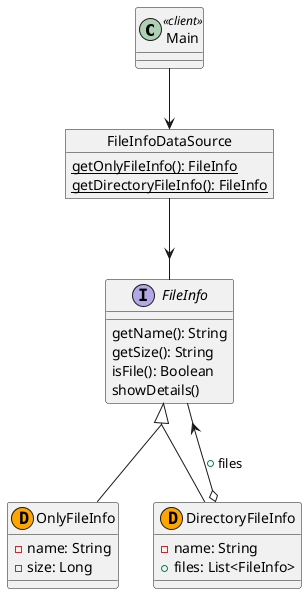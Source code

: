 @startuml
class Main <<client>>
interface FileInfo {
    {method} getName(): String
    {method} getSize(): String
    {method} isFile(): Boolean
    {method} showDetails()
}
class OnlyFileInfo <<D, orange>> implements FileInfo {
    {field} -name: String
    {field} -size: Long
}
class DirectoryFileInfo <<D, orange>> implements FileInfo {
    {field} -name: String
    {field} +files: List<FileInfo>
}
object FileInfoDataSource {
    {static} {method} getOnlyFileInfo(): FileInfo
    {static} {method} getDirectoryFileInfo(): FileInfo
}
skinparam groupInheritance 2
Main --> FileInfoDataSource
DirectoryFileInfo o--> FileInfo : +files
FileInfoDataSource --> FileInfo
@enduml